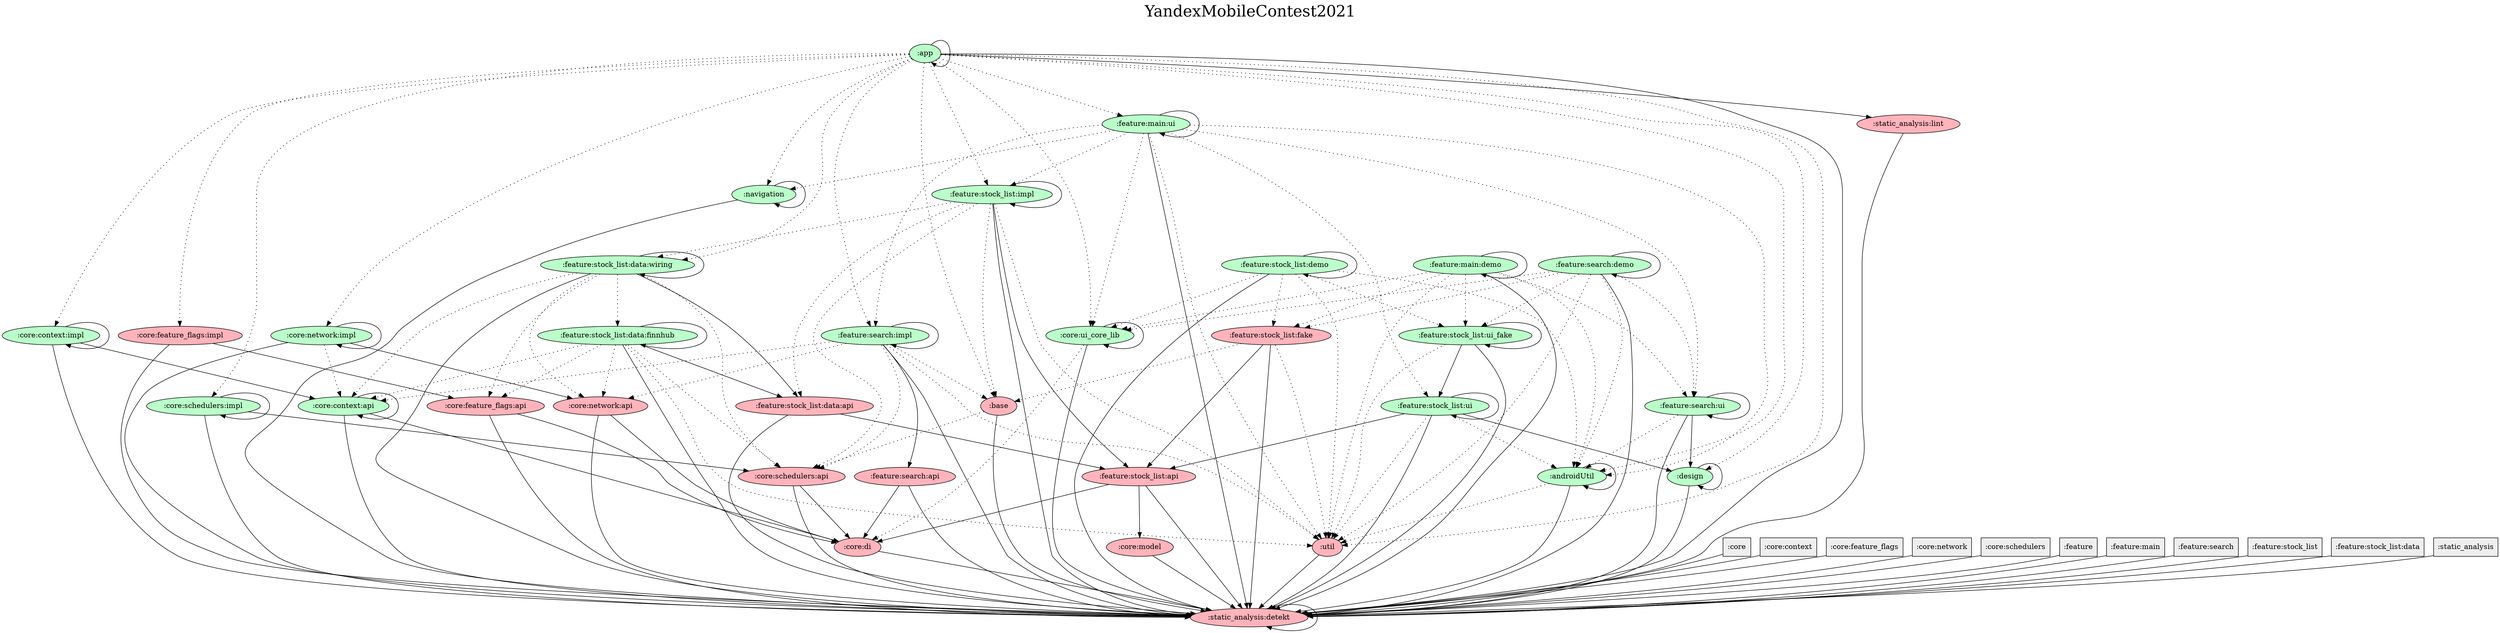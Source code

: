 digraph {
  graph [label="YandexMobileContest2021\n ",labelloc=t,fontsize=30,ranksep=1.4];
  node [style=filled, fillcolor="#bbbbbb"];
  rankdir=TB;

  # Projects

  ":androidUtil" [fillcolor="#baffc9"];
  ":app" [fillcolor="#baffc9"];
  ":base" [fillcolor="#ffb3ba"];
  ":core" [shape=box, fillcolor="#eeeeee"];
  ":core:context" [shape=box, fillcolor="#eeeeee"];
  ":core:context:api" [fillcolor="#baffc9"];
  ":core:context:impl" [fillcolor="#baffc9"];
  ":core:di" [fillcolor="#ffb3ba"];
  ":core:feature_flags" [shape=box, fillcolor="#eeeeee"];
  ":core:feature_flags:api" [fillcolor="#ffb3ba"];
  ":core:feature_flags:impl" [fillcolor="#ffb3ba"];
  ":core:model" [fillcolor="#ffb3ba"];
  ":core:network" [shape=box, fillcolor="#eeeeee"];
  ":core:network:api" [fillcolor="#ffb3ba"];
  ":core:network:impl" [fillcolor="#baffc9"];
  ":core:schedulers" [shape=box, fillcolor="#eeeeee"];
  ":core:schedulers:api" [fillcolor="#ffb3ba"];
  ":core:schedulers:impl" [fillcolor="#baffc9"];
  ":core:ui_core_lib" [fillcolor="#baffc9"];
  ":design" [fillcolor="#baffc9"];
  ":feature" [shape=box, fillcolor="#eeeeee"];
  ":feature:main" [shape=box, fillcolor="#eeeeee"];
  ":feature:main:demo" [fillcolor="#baffc9"];
  ":feature:main:ui" [fillcolor="#baffc9"];
  ":feature:search" [shape=box, fillcolor="#eeeeee"];
  ":feature:search:api" [fillcolor="#ffb3ba"];
  ":feature:search:demo" [fillcolor="#baffc9"];
  ":feature:search:impl" [fillcolor="#baffc9"];
  ":feature:search:ui" [fillcolor="#baffc9"];
  ":feature:stock_list" [shape=box, fillcolor="#eeeeee"];
  ":feature:stock_list:api" [fillcolor="#ffb3ba"];
  ":feature:stock_list:data" [shape=box, fillcolor="#eeeeee"];
  ":feature:stock_list:data:api" [fillcolor="#ffb3ba"];
  ":feature:stock_list:data:finnhub" [fillcolor="#baffc9"];
  ":feature:stock_list:data:wiring" [fillcolor="#baffc9"];
  ":feature:stock_list:demo" [fillcolor="#baffc9"];
  ":feature:stock_list:fake" [fillcolor="#ffb3ba"];
  ":feature:stock_list:impl" [fillcolor="#baffc9"];
  ":feature:stock_list:ui" [fillcolor="#baffc9"];
  ":feature:stock_list:ui_fake" [fillcolor="#baffc9"];
  ":navigation" [fillcolor="#baffc9"];
  ":static_analysis" [shape=box, fillcolor="#eeeeee"];
  ":static_analysis:detekt" [fillcolor="#ffb3ba"];
  ":static_analysis:lint" [fillcolor="#ffb3ba"];
  ":util" [fillcolor="#ffb3ba"];

  {rank = same; ":core"; ":core:context"; ":core:feature_flags"; ":core:network"; ":core:schedulers"; ":feature"; ":feature:main"; ":feature:search"; ":feature:stock_list"; ":feature:stock_list:data"; ":static_analysis";}

  # Dependencies

  ":androidUtil" -> ":androidUtil"
  ":androidUtil" -> ":static_analysis:detekt"
  ":androidUtil" -> ":util" [style=dotted]
  ":app" -> ":app"
  ":app" -> ":static_analysis:detekt"
  ":app" -> ":androidUtil" [style=dotted]
  ":app" -> ":base" [style=dotted]
  ":app" -> ":design" [style=dotted]
  ":app" -> ":core:context:impl" [style=dotted]
  ":app" -> ":core:feature_flags:impl" [style=dotted]
  ":app" -> ":core:network:impl" [style=dotted]
  ":app" -> ":core:schedulers:impl" [style=dotted]
  ":app" -> ":core:ui_core_lib" [style=dotted]
  ":app" -> ":feature:main:ui" [style=dotted]
  ":app" -> ":feature:search:impl" [style=dotted]
  ":app" -> ":feature:stock_list:data:wiring" [style=dotted]
  ":app" -> ":feature:stock_list:impl" [style=dotted]
  ":app" -> ":navigation" [style=dotted]
  ":app" -> ":util" [style=dotted]
  ":app" -> ":static_analysis:lint"
  ":base" -> ":static_analysis:detekt"
  ":base" -> ":core:schedulers:api" [style=dotted]
  ":core" -> ":static_analysis:detekt"
  ":design" -> ":design"
  ":design" -> ":static_analysis:detekt"
  ":feature" -> ":static_analysis:detekt"
  ":navigation" -> ":navigation"
  ":navigation" -> ":static_analysis:detekt"
  ":static_analysis" -> ":static_analysis:detekt"
  ":util" -> ":static_analysis:detekt"
  ":core:context" -> ":static_analysis:detekt"
  ":core:di" -> ":static_analysis:detekt"
  ":core:feature_flags" -> ":static_analysis:detekt"
  ":core:model" -> ":static_analysis:detekt"
  ":core:network" -> ":static_analysis:detekt"
  ":core:schedulers" -> ":static_analysis:detekt"
  ":core:ui_core_lib" -> ":core:ui_core_lib"
  ":core:ui_core_lib" -> ":static_analysis:detekt"
  ":core:ui_core_lib" -> ":core:di" [style=dotted]
  ":feature:main" -> ":static_analysis:detekt"
  ":feature:search" -> ":static_analysis:detekt"
  ":feature:stock_list" -> ":static_analysis:detekt"
  ":static_analysis:detekt" -> ":static_analysis:detekt"
  ":static_analysis:lint" -> ":static_analysis:detekt"
  ":core:context:api" -> ":core:di"
  ":core:context:api" -> ":core:context:api"
  ":core:context:api" -> ":static_analysis:detekt"
  ":core:context:impl" -> ":core:context:api"
  ":core:context:impl" -> ":core:context:impl"
  ":core:context:impl" -> ":static_analysis:detekt"
  ":core:feature_flags:api" -> ":core:di"
  ":core:feature_flags:api" -> ":static_analysis:detekt"
  ":core:feature_flags:impl" -> ":core:feature_flags:api"
  ":core:feature_flags:impl" -> ":static_analysis:detekt"
  ":core:network:api" -> ":core:di"
  ":core:network:api" -> ":static_analysis:detekt"
  ":core:network:impl" -> ":core:network:api"
  ":core:network:impl" -> ":core:network:impl"
  ":core:network:impl" -> ":static_analysis:detekt"
  ":core:network:impl" -> ":core:context:api" [style=dotted]
  ":core:schedulers:api" -> ":core:di"
  ":core:schedulers:api" -> ":static_analysis:detekt"
  ":core:schedulers:impl" -> ":core:schedulers:api"
  ":core:schedulers:impl" -> ":core:schedulers:impl"
  ":core:schedulers:impl" -> ":static_analysis:detekt"
  ":feature:main:demo" -> ":feature:main:demo"
  ":feature:main:demo" -> ":static_analysis:detekt"
  ":feature:main:demo" -> ":androidUtil" [style=dotted]
  ":feature:main:demo" -> ":core:ui_core_lib" [style=dotted]
  ":feature:main:demo" -> ":feature:search:ui" [style=dotted]
  ":feature:main:demo" -> ":feature:stock_list:fake" [style=dotted]
  ":feature:main:demo" -> ":feature:stock_list:ui_fake" [style=dotted]
  ":feature:main:demo" -> ":util" [style=dotted]
  ":feature:main:ui" -> ":feature:main:ui"
  ":feature:main:ui" -> ":static_analysis:detekt"
  ":feature:main:ui" -> ":androidUtil" [style=dotted]
  ":feature:main:ui" -> ":core:ui_core_lib" [style=dotted]
  ":feature:main:ui" -> ":feature:search:impl" [style=dotted]
  ":feature:main:ui" -> ":feature:search:ui" [style=dotted]
  ":feature:main:ui" -> ":feature:stock_list:impl" [style=dotted]
  ":feature:main:ui" -> ":feature:stock_list:ui" [style=dotted]
  ":feature:main:ui" -> ":navigation" [style=dotted]
  ":feature:main:ui" -> ":util" [style=dotted]
  ":feature:search:api" -> ":core:di"
  ":feature:search:api" -> ":static_analysis:detekt"
  ":feature:search:demo" -> ":feature:search:demo"
  ":feature:search:demo" -> ":static_analysis:detekt"
  ":feature:search:demo" -> ":androidUtil" [style=dotted]
  ":feature:search:demo" -> ":core:ui_core_lib" [style=dotted]
  ":feature:search:demo" -> ":feature:search:ui" [style=dotted]
  ":feature:search:demo" -> ":feature:stock_list:fake" [style=dotted]
  ":feature:search:demo" -> ":feature:stock_list:ui_fake" [style=dotted]
  ":feature:search:demo" -> ":util" [style=dotted]
  ":feature:search:impl" -> ":feature:search:api"
  ":feature:search:impl" -> ":feature:search:impl"
  ":feature:search:impl" -> ":static_analysis:detekt"
  ":feature:search:impl" -> ":base" [style=dotted]
  ":feature:search:impl" -> ":core:context:api" [style=dotted]
  ":feature:search:impl" -> ":core:network:api" [style=dotted]
  ":feature:search:impl" -> ":core:schedulers:api" [style=dotted]
  ":feature:search:impl" -> ":util" [style=dotted]
  ":feature:search:ui" -> ":design"
  ":feature:search:ui" -> ":feature:search:ui"
  ":feature:search:ui" -> ":static_analysis:detekt"
  ":feature:search:ui" -> ":androidUtil" [style=dotted]
  ":feature:stock_list:api" -> ":core:di"
  ":feature:stock_list:api" -> ":core:model"
  ":feature:stock_list:api" -> ":static_analysis:detekt"
  ":feature:stock_list:data" -> ":static_analysis:detekt"
  ":feature:stock_list:demo" -> ":feature:stock_list:demo"
  ":feature:stock_list:demo" -> ":static_analysis:detekt"
  ":feature:stock_list:demo" -> ":androidUtil" [style=dotted]
  ":feature:stock_list:demo" -> ":core:ui_core_lib" [style=dotted]
  ":feature:stock_list:demo" -> ":feature:stock_list:fake" [style=dotted]
  ":feature:stock_list:demo" -> ":feature:stock_list:ui_fake" [style=dotted]
  ":feature:stock_list:demo" -> ":util" [style=dotted]
  ":feature:stock_list:fake" -> ":feature:stock_list:api"
  ":feature:stock_list:fake" -> ":static_analysis:detekt"
  ":feature:stock_list:fake" -> ":base" [style=dotted]
  ":feature:stock_list:fake" -> ":util" [style=dotted]
  ":feature:stock_list:impl" -> ":feature:stock_list:api"
  ":feature:stock_list:impl" -> ":feature:stock_list:impl"
  ":feature:stock_list:impl" -> ":static_analysis:detekt"
  ":feature:stock_list:impl" -> ":base" [style=dotted]
  ":feature:stock_list:impl" -> ":core:schedulers:api" [style=dotted]
  ":feature:stock_list:impl" -> ":feature:stock_list:data:api" [style=dotted]
  ":feature:stock_list:impl" -> ":feature:stock_list:data:wiring" [style=dotted]
  ":feature:stock_list:impl" -> ":util" [style=dotted]
  ":feature:stock_list:ui" -> ":design"
  ":feature:stock_list:ui" -> ":feature:stock_list:api"
  ":feature:stock_list:ui" -> ":feature:stock_list:ui"
  ":feature:stock_list:ui" -> ":static_analysis:detekt"
  ":feature:stock_list:ui" -> ":androidUtil" [style=dotted]
  ":feature:stock_list:ui" -> ":util" [style=dotted]
  ":feature:stock_list:ui_fake" -> ":feature:stock_list:ui"
  ":feature:stock_list:ui_fake" -> ":feature:stock_list:ui_fake"
  ":feature:stock_list:ui_fake" -> ":static_analysis:detekt"
  ":feature:stock_list:ui_fake" -> ":util" [style=dotted]
  ":feature:stock_list:data:api" -> ":feature:stock_list:api"
  ":feature:stock_list:data:api" -> ":static_analysis:detekt"
  ":feature:stock_list:data:finnhub" -> ":feature:stock_list:data:api"
  ":feature:stock_list:data:finnhub" -> ":feature:stock_list:data:finnhub"
  ":feature:stock_list:data:finnhub" -> ":static_analysis:detekt"
  ":feature:stock_list:data:finnhub" -> ":core:context:api" [style=dotted]
  ":feature:stock_list:data:finnhub" -> ":core:feature_flags:api" [style=dotted]
  ":feature:stock_list:data:finnhub" -> ":core:network:api" [style=dotted]
  ":feature:stock_list:data:finnhub" -> ":core:schedulers:api" [style=dotted]
  ":feature:stock_list:data:finnhub" -> ":util" [style=dotted]
  ":feature:stock_list:data:wiring" -> ":feature:stock_list:data:api"
  ":feature:stock_list:data:wiring" -> ":feature:stock_list:data:wiring"
  ":feature:stock_list:data:wiring" -> ":static_analysis:detekt"
  ":feature:stock_list:data:wiring" -> ":core:context:api" [style=dotted]
  ":feature:stock_list:data:wiring" -> ":core:feature_flags:api" [style=dotted]
  ":feature:stock_list:data:wiring" -> ":core:network:api" [style=dotted]
  ":feature:stock_list:data:wiring" -> ":core:schedulers:api" [style=dotted]
  ":feature:stock_list:data:wiring" -> ":feature:stock_list:data:finnhub" [style=dotted]
}
